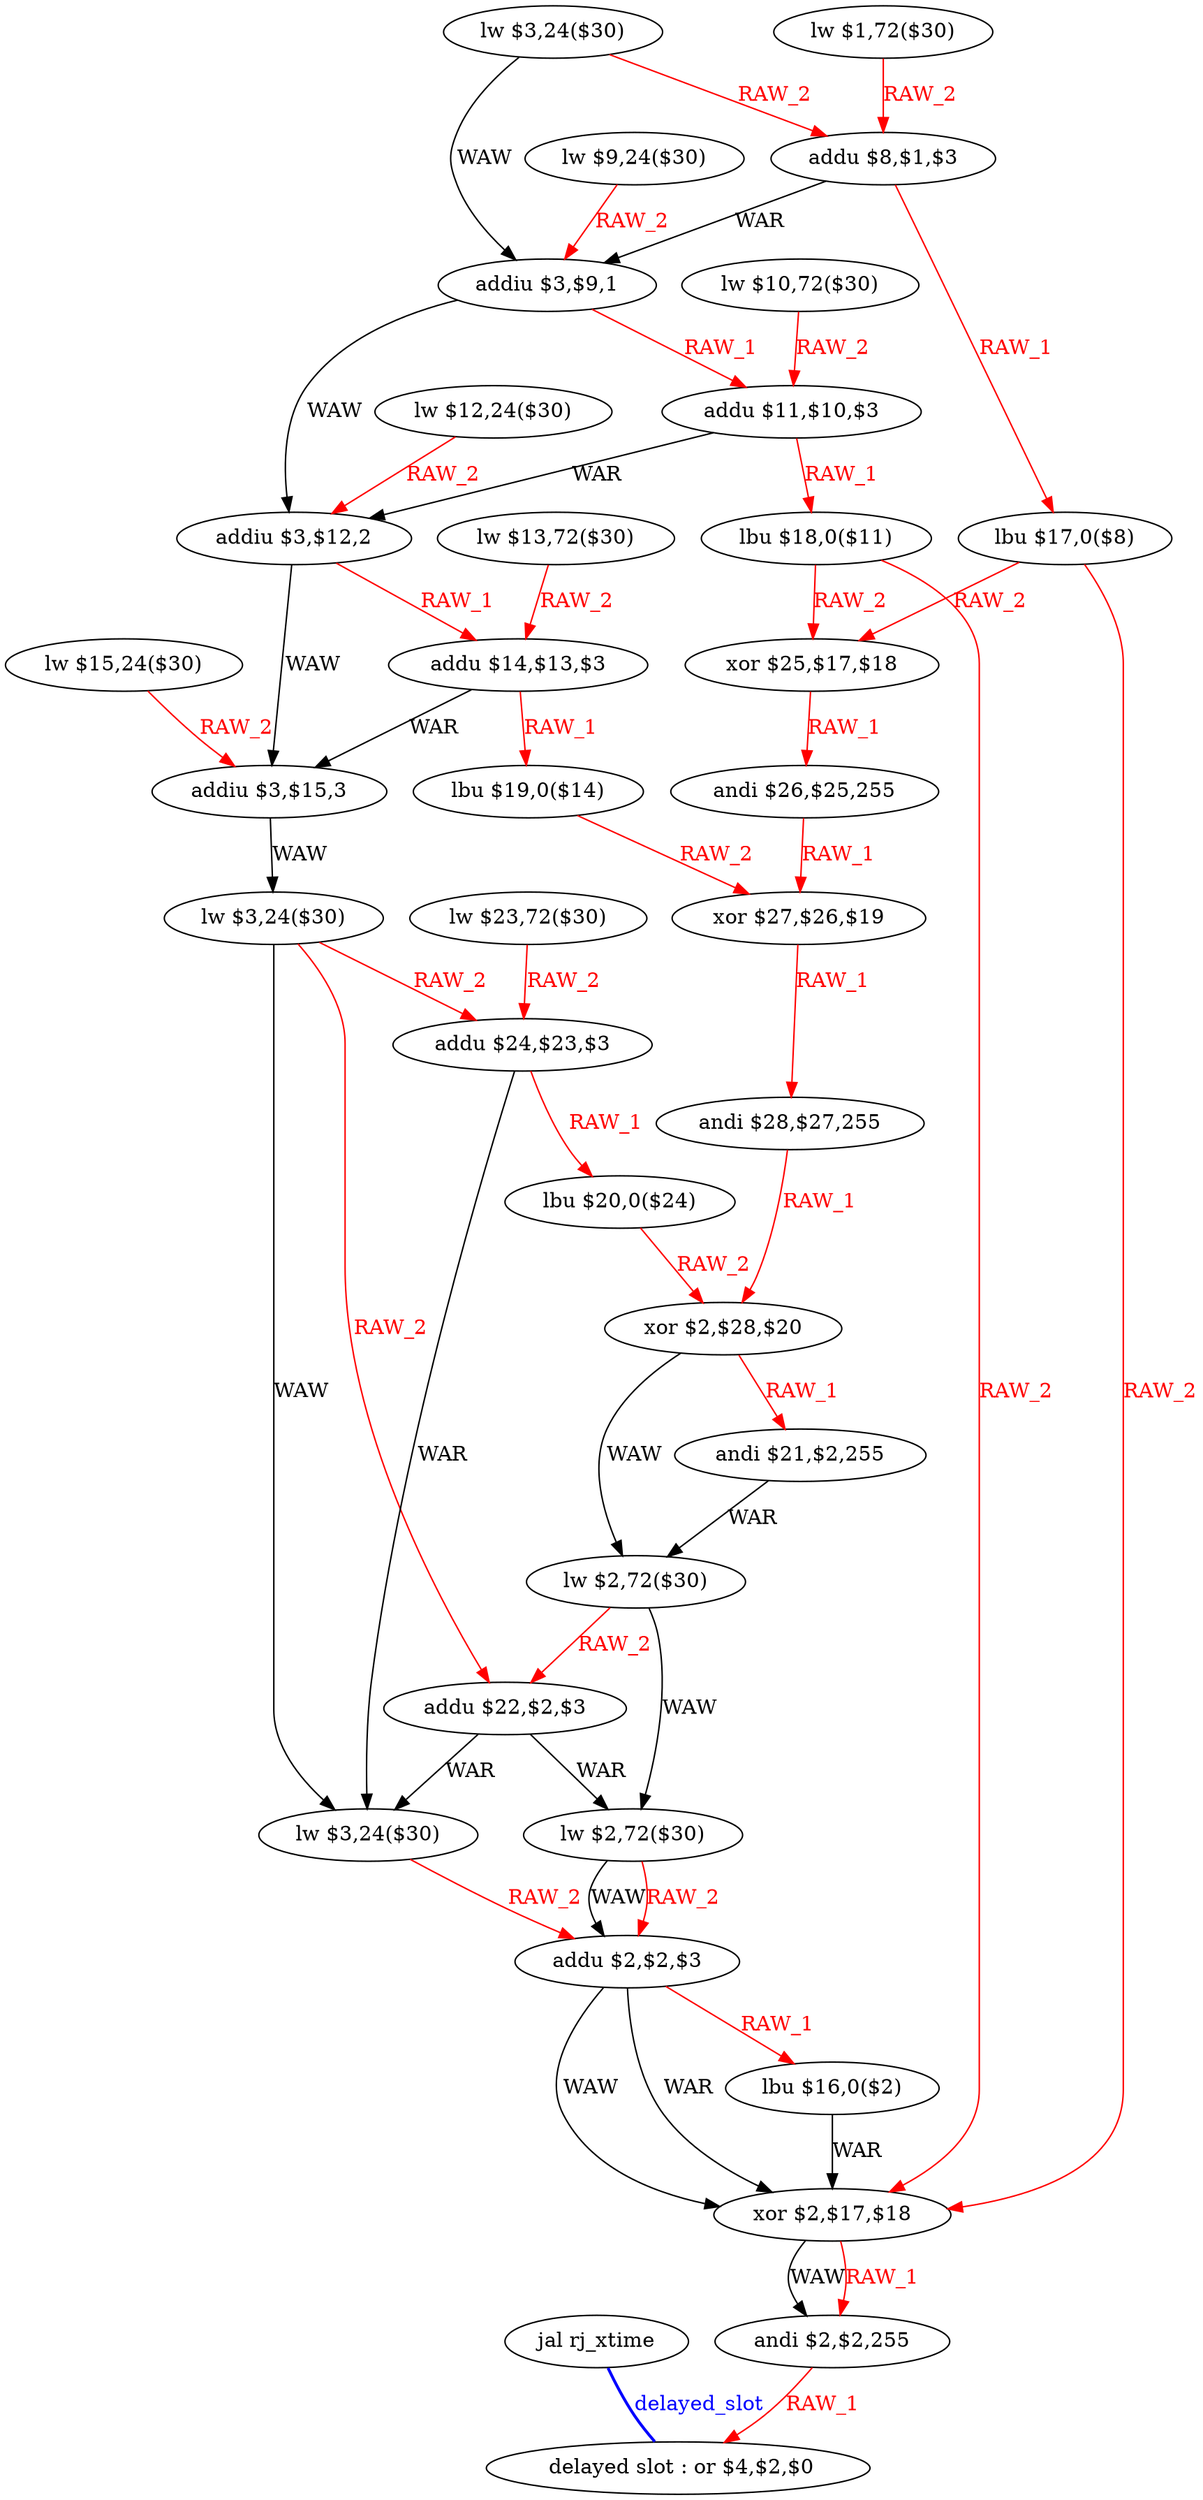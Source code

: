 digraph G1 {
node [shape = ellipse];
i35 [label = " delayed slot : or $4,$2,$0"] ;
i34 ->  i35 [style = bold, dir= none, fontcolor = blue, color = blue, label= "delayed_slot"];
i34 [label = "jal rj_xtime"] ;
i0 [label = "lw $3,24($30)"] ;
i0 ->  i2 [color = red, fontcolor = red, label= "RAW_2"];
i0 ->  i5 [label= "WAW"];
i2 [label = "addu $8,$1,$3"] ;
i2 ->  i3 [color = red, fontcolor = red, label= "RAW_1"];
i2 ->  i5 [label= "WAR"];
i3 [label = "lbu $17,0($8)"] ;
i3 ->  i20 [color = red, fontcolor = red, label= "RAW_2"];
i3 ->  i32 [color = red, fontcolor = red, label= "RAW_2"];
i20 [label = "xor $25,$17,$18"] ;
i20 ->  i21 [color = red, fontcolor = red, label= "RAW_1"];
i21 [label = "andi $26,$25,255"] ;
i21 ->  i22 [color = red, fontcolor = red, label= "RAW_1"];
i22 [label = "xor $27,$26,$19"] ;
i22 ->  i23 [color = red, fontcolor = red, label= "RAW_1"];
i23 [label = "andi $28,$27,255"] ;
i23 ->  i24 [color = red, fontcolor = red, label= "RAW_1"];
i24 [label = "xor $2,$28,$20"] ;
i24 ->  i25 [color = red, fontcolor = red, label= "RAW_1"];
i24 ->  i26 [label= "WAW"];
i25 [label = "andi $21,$2,255"] ;
i25 ->  i26 [label= "WAR"];
i26 [label = "lw $2,72($30)"] ;
i26 ->  i27 [color = red, fontcolor = red, label= "RAW_2"];
i26 ->  i28 [label= "WAW"];
i27 [label = "addu $22,$2,$3"] ;
i27 ->  i28 [label= "WAR"];
i27 ->  i29 [label= "WAR"];
i28 [label = "lw $2,72($30)"] ;
i28 ->  i30 [label= "WAW"];
i28 ->  i30 [color = red, fontcolor = red, label= "RAW_2"];
i30 [label = "addu $2,$2,$3"] ;
i30 ->  i31 [color = red, fontcolor = red, label= "RAW_1"];
i30 ->  i32 [label= "WAW"];
i30 ->  i32 [label= "WAR"];
i31 [label = "lbu $16,0($2)"] ;
i31 ->  i32 [label= "WAR"];
i32 [label = "xor $2,$17,$18"] ;
i32 ->  i33 [label= "WAW"];
i32 ->  i33 [color = red, fontcolor = red, label= "RAW_1"];
i33 [label = "andi $2,$2,255"] ;
i33 ->  i35 [color = red, fontcolor = red, label= "RAW_1"];
i29 [label = "lw $3,24($30)"] ;
i29 ->  i30 [color = red, fontcolor = red, label= "RAW_2"];
i5 [label = "addiu $3,$9,1"] ;
i5 ->  i7 [color = red, fontcolor = red, label= "RAW_1"];
i5 ->  i10 [label= "WAW"];
i7 [label = "addu $11,$10,$3"] ;
i7 ->  i8 [color = red, fontcolor = red, label= "RAW_1"];
i7 ->  i10 [label= "WAR"];
i8 [label = "lbu $18,0($11)"] ;
i8 ->  i20 [color = red, fontcolor = red, label= "RAW_2"];
i8 ->  i32 [color = red, fontcolor = red, label= "RAW_2"];
i10 [label = "addiu $3,$12,2"] ;
i10 ->  i12 [color = red, fontcolor = red, label= "RAW_1"];
i10 ->  i15 [label= "WAW"];
i12 [label = "addu $14,$13,$3"] ;
i12 ->  i13 [color = red, fontcolor = red, label= "RAW_1"];
i12 ->  i15 [label= "WAR"];
i13 [label = "lbu $19,0($14)"] ;
i13 ->  i22 [color = red, fontcolor = red, label= "RAW_2"];
i15 [label = "addiu $3,$15,3"] ;
i15 ->  i17 [label= "WAW"];
i17 [label = "lw $3,24($30)"] ;
i17 ->  i18 [color = red, fontcolor = red, label= "RAW_2"];
i17 ->  i27 [color = red, fontcolor = red, label= "RAW_2"];
i17 ->  i29 [label= "WAW"];
i18 [label = "addu $24,$23,$3"] ;
i18 ->  i19 [color = red, fontcolor = red, label= "RAW_1"];
i18 ->  i29 [label= "WAR"];
i19 [label = "lbu $20,0($24)"] ;
i19 ->  i24 [color = red, fontcolor = red, label= "RAW_2"];
i1 [label = "lw $1,72($30)"] ;
i1 ->  i2 [color = red, fontcolor = red, label= "RAW_2"];
i4 [label = "lw $9,24($30)"] ;
i4 ->  i5 [color = red, fontcolor = red, label= "RAW_2"];
i6 [label = "lw $10,72($30)"] ;
i6 ->  i7 [color = red, fontcolor = red, label= "RAW_2"];
i9 [label = "lw $12,24($30)"] ;
i9 ->  i10 [color = red, fontcolor = red, label= "RAW_2"];
i11 [label = "lw $13,72($30)"] ;
i11 ->  i12 [color = red, fontcolor = red, label= "RAW_2"];
i14 [label = "lw $15,24($30)"] ;
i14 ->  i15 [color = red, fontcolor = red, label= "RAW_2"];
i16 [label = "lw $23,72($30)"] ;
i16 ->  i18 [color = red, fontcolor = red, label= "RAW_2"];
}
